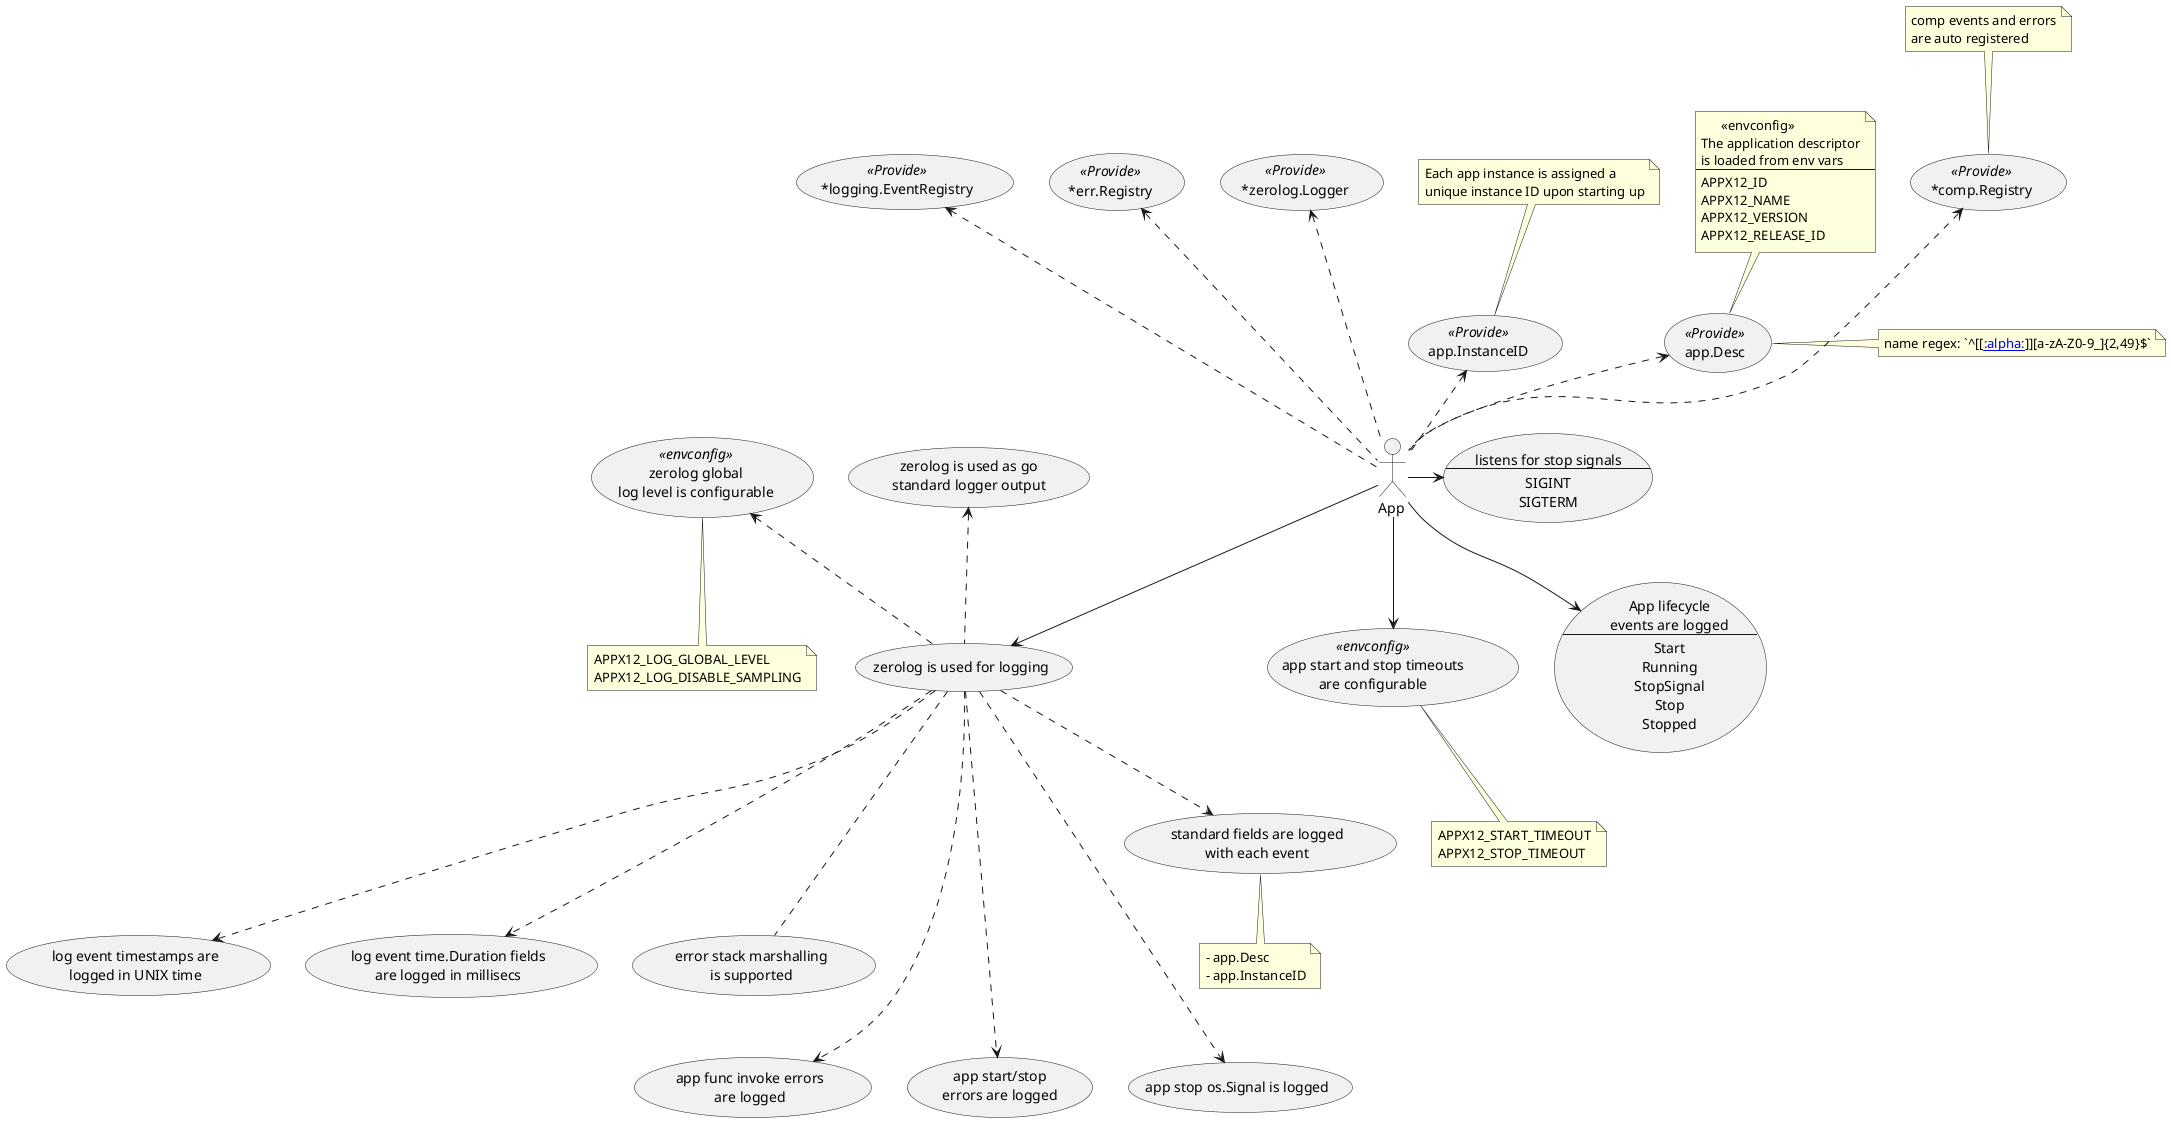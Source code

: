 @startuml
skinparam usecase {
	BackgroundColor<< NEW >> DarkSeaGreen
	BorderColor<< NEW >> YellowGreen
}

actor :App : as APP

usecase APP_TIMEOUTS << envconfig >> as "app start and stop timeouts
are configurable"

note bottom of APP_TIMEOUTS {
APPX12_START_TIMEOUT
APPX12_STOP_TIMEOUT
}

usecase APP_LOGGING as "zerolog is used for logging"
usecase ZEROLOG_CONFIG << envconfig >> as "
zerolog global
log level is configurable"

note bottom of ZEROLOG_CONFIG {
APPX12_LOG_GLOBAL_LEVEL
APPX12_LOG_DISABLE_SAMPLING
}

usecase LOG_APP_DESC as "standard fields are logged
with each event"

note bottom of LOG_APP_DESC {
- app.Desc
- app.InstanceID
}

usecase LOG_TIMESTAMP as "log event timestamps are
logged in UNIX time"

usecase LOG_DURATION as "log event time.Duration fields
are logged in millisecs"

usecase LOG_ERROR_STACK_MARSHALLER as "error stack marshalling
is supported"

usecase GO_LOGGING as "zerolog is used as go
standard logger output"

usecase PROVIDE_APP_DESC << Provide >> as "app.Desc"

usecase PROVIDE_APP_DESC << Provide >> as "app.Desc"

note top of PROVIDE_APP_DESC {
      <<envconfig>>
The application descriptor
is loaded from env vars
---
APPX12_ID
APPX12_NAME
APPX12_VERSION
APPX12_RELEASE_ID
}

note as NAME_REGEX
name regex: `^[[[[:alpha:]]]][a-zA-Z0-9_]{2,49}$`
end note

PROVIDE_APP_DESC . NAME_REGEX

usecase PROVIDE_APP_INSTANCE_ID << Provide >> as "app.InstanceID"

note top of PROVIDE_APP_INSTANCE_ID  {
Each app instance is assigned a
unique instance ID upon starting up
}

usecase PROVIDE_LOGGER << Provide >> as "*zerolog.Logger"
usecase PROVIDE_ERR_REGISTRY << Provide >> as "*err.Registry"
usecase PROVIDE_EVENT_REGISTRY << Provide >> as "*logging.EventRegistry"
usecase PROVIDE_COMP_REGISTRY << Provide >> as "*comp.Registry"

note as COMP_REGISTRY_NOTES
comp events and errors
are auto registered
end note

COMP_REGISTRY_NOTES ..> PROVIDE_COMP_REGISTRY

APP .up.> PROVIDE_APP_DESC
APP .up.> PROVIDE_APP_INSTANCE_ID
APP .up..> PROVIDE_LOGGER
APP .up..> PROVIDE_ERR_REGISTRY
APP .up..> PROVIDE_EVENT_REGISTRY
APP .up..> PROVIDE_COMP_REGISTRY

usecase LOG_APP_LIFECYCLE_EVENTS as "App lifecycle
events are logged
---
Start
Running
StopSignal
Stop
Stopped"

usecase LOG_APP_INVOKE_ERRORS as "app func invoke errors
are logged"

usecase LOG_APP_START_STOP_ERRORS as "app start/stop
errors are logged"

usecase LOG_STOP_SIGNAL_EVENT as "app stop os.Signal is logged"

usecase APP_STOP_SIGNALS as "listens for stop signals
---
SIGINT
SIGTERM
"

APP_LOGGING .up.> GO_LOGGING
APP_LOGGING .up.> ZEROLOG_CONFIG
APP_LOGGING ..> LOG_APP_DESC
APP_LOGGING ...> LOG_TIMESTAMP
APP_LOGGING ...> LOG_DURATION
APP_LOGGING ....> LOG_APP_INVOKE_ERRORS
APP_LOGGING ....> LOG_APP_START_STOP_ERRORS
APP_LOGGING ....> LOG_STOP_SIGNAL_EVENT
APP_LOGGING ... LOG_ERROR_STACK_MARSHALLER


APP --> APP_TIMEOUTS
APP --> APP_LOGGING

APP --> LOG_APP_LIFECYCLE_EVENTS
APP -> APP_STOP_SIGNALS

@enduml